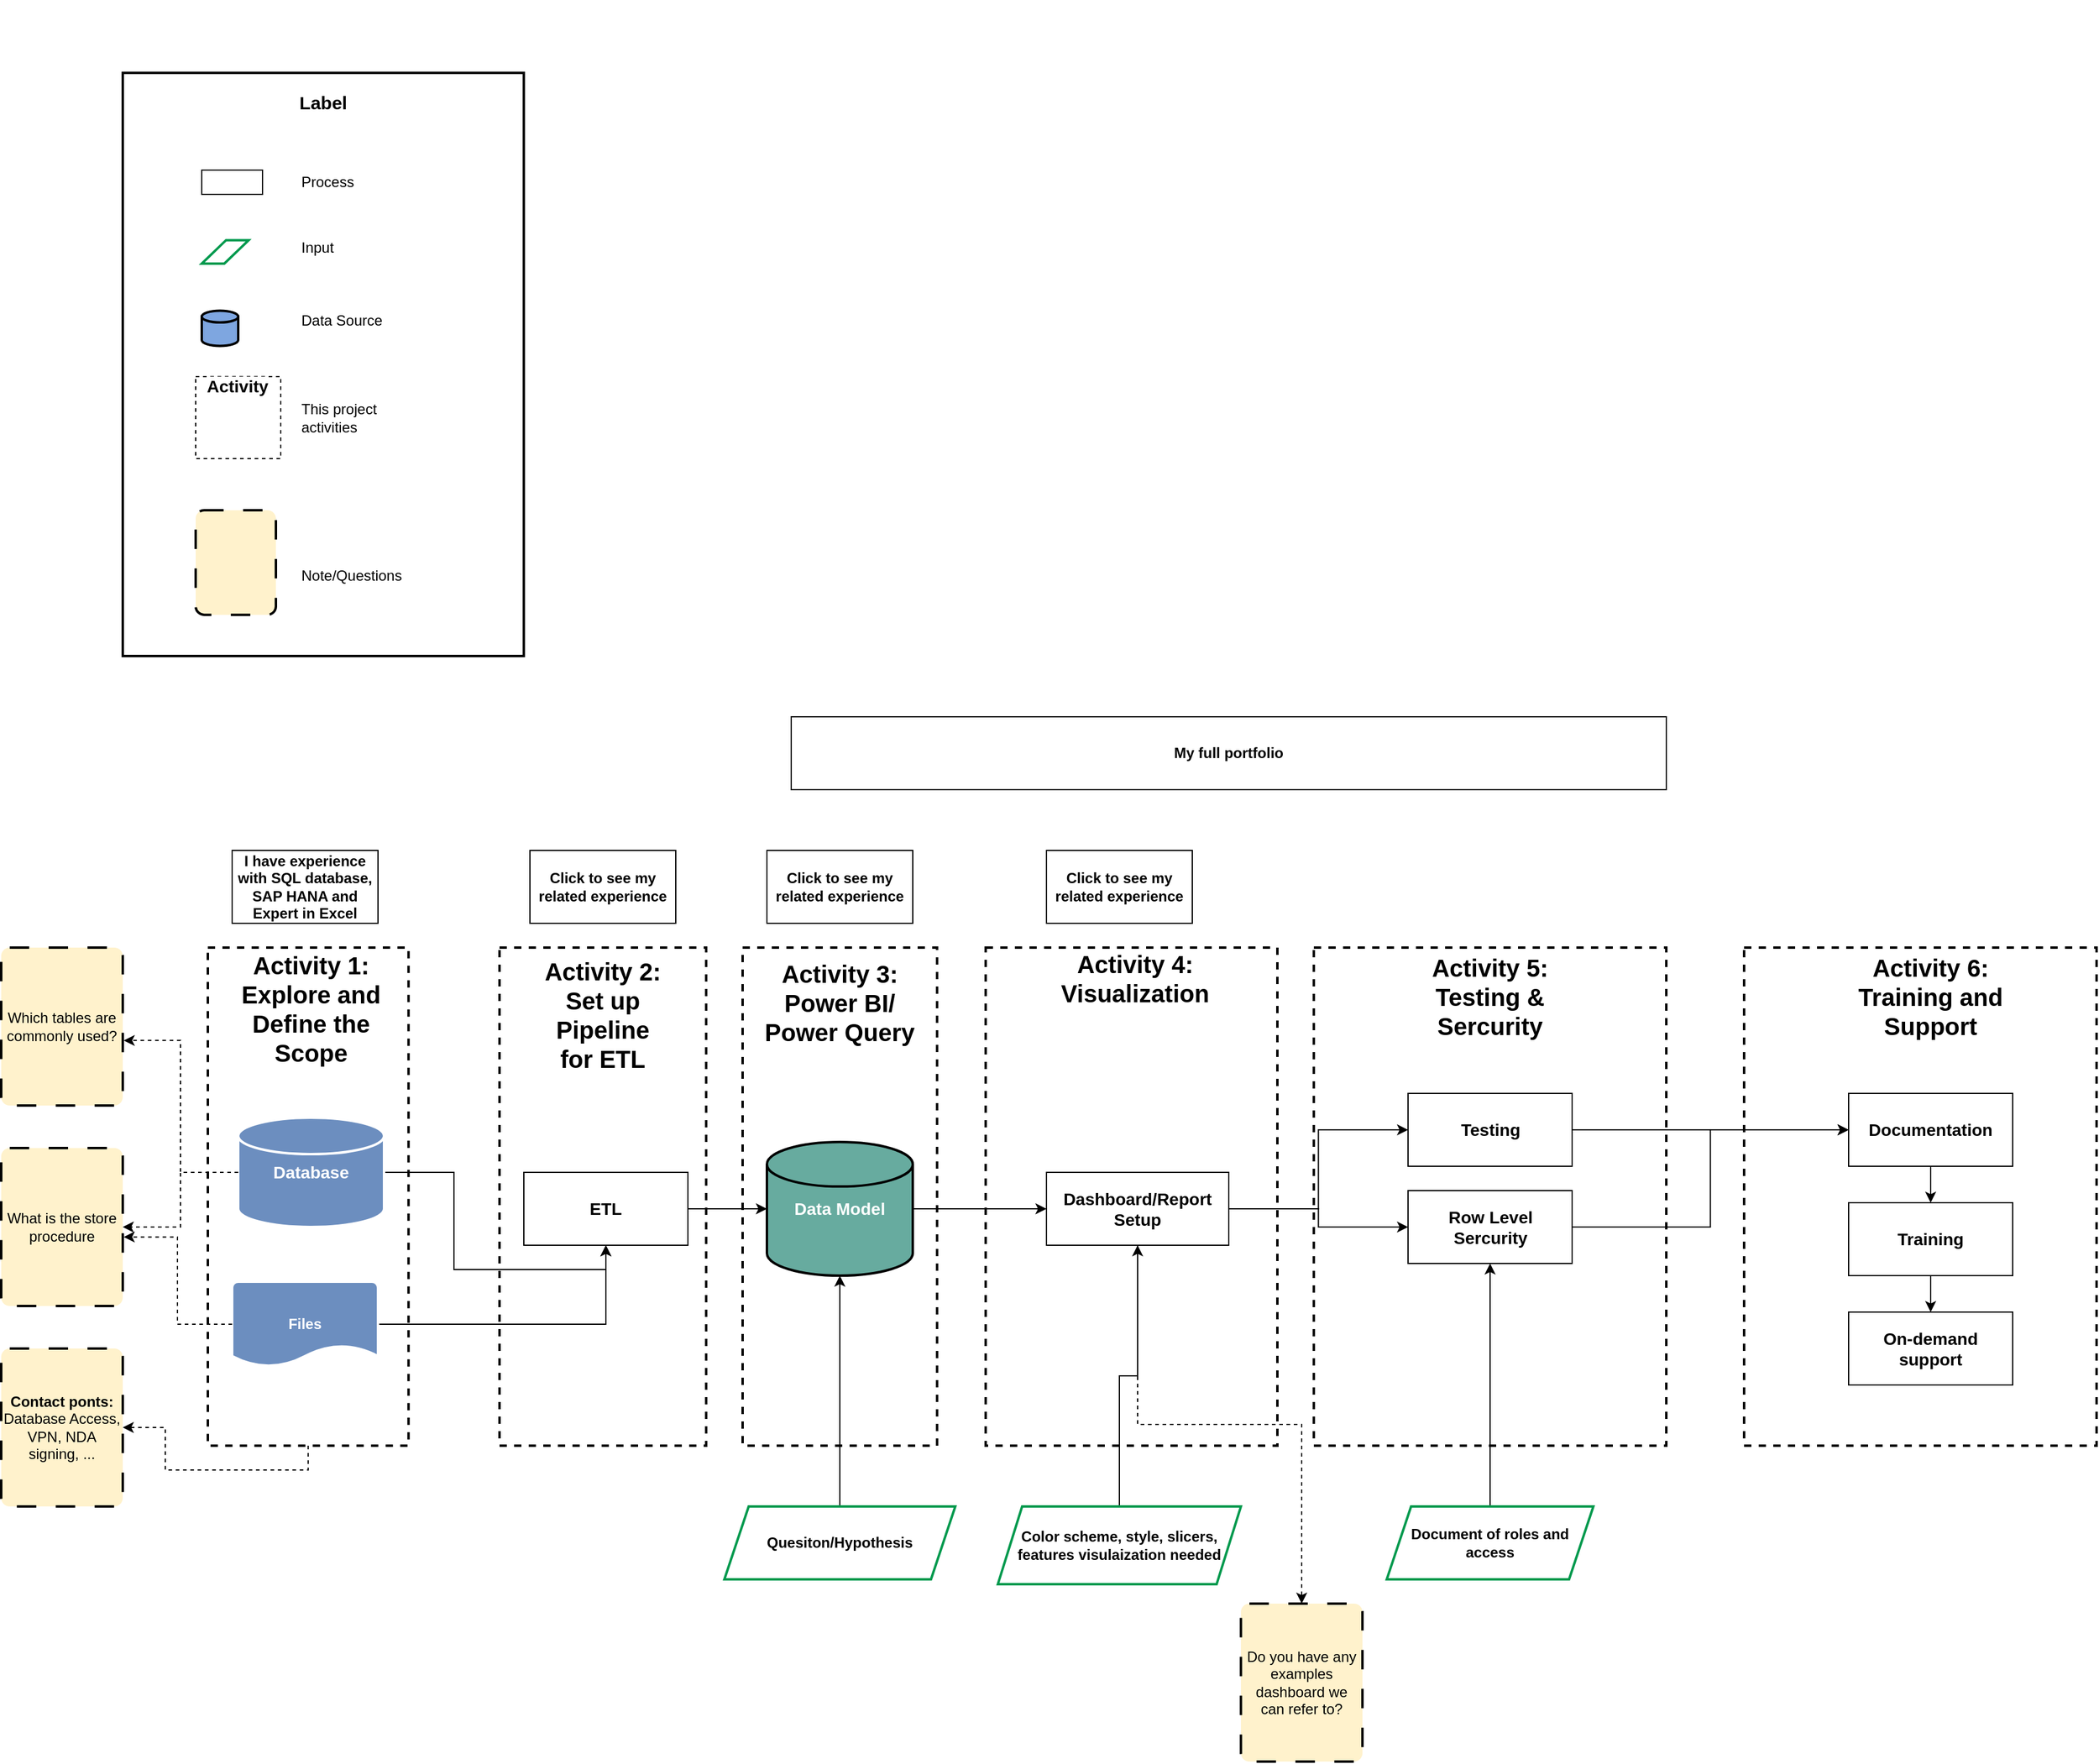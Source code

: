 <mxfile version="23.1.5" type="device">
  <diagram name="Trang-1" id="vloU3t5Wlt9ldOoOrKPs">
    <mxGraphModel dx="2427" dy="2209" grid="1" gridSize="10" guides="1" tooltips="1" connect="1" arrows="1" fold="1" page="1" pageScale="1" pageWidth="827" pageHeight="1169" math="0" shadow="0">
      <root>
        <mxCell id="0" />
        <mxCell id="1" parent="0" />
        <mxCell id="VBYkh6h_Ym9ZZbjOG4hd-4" value="" style="group" parent="1" vertex="1" connectable="0">
          <mxGeometry x="-100" y="-580" width="330" height="540" as="geometry" />
        </mxCell>
        <mxCell id="VBYkh6h_Ym9ZZbjOG4hd-5" value="" style="rounded=0;whiteSpace=wrap;html=1;strokeColor=#000000;strokeWidth=2;" parent="VBYkh6h_Ym9ZZbjOG4hd-4" vertex="1">
          <mxGeometry x="-10.0" y="60" width="330" height="480" as="geometry" />
        </mxCell>
        <mxCell id="VBYkh6h_Ym9ZZbjOG4hd-6" value="" style="shape=parallelogram;perimeter=parallelogramPerimeter;whiteSpace=wrap;html=1;fixedSize=1;fontStyle=1;fillColor=#FFFFFF;strokeWidth=2;strokeColor=#00994D;aspect=fixed;" parent="VBYkh6h_Ym9ZZbjOG4hd-4" vertex="1">
          <mxGeometry x="55.0" y="197.711" width="38.571" height="19.286" as="geometry" />
        </mxCell>
        <mxCell id="VBYkh6h_Ym9ZZbjOG4hd-7" value="Input" style="text;html=1;strokeColor=none;fillColor=none;align=left;verticalAlign=middle;whiteSpace=wrap;rounded=0;" parent="VBYkh6h_Ym9ZZbjOG4hd-4" vertex="1">
          <mxGeometry x="135.0" y="189.997" width="90" height="28.929" as="geometry" />
        </mxCell>
        <mxCell id="VBYkh6h_Ym9ZZbjOG4hd-8" value="" style="strokeWidth=2;html=1;shape=mxgraph.flowchart.database;whiteSpace=wrap;fillColor=#7EA6E0;fontStyle=1" parent="VBYkh6h_Ym9ZZbjOG4hd-4" vertex="1">
          <mxGeometry x="55.0" y="255.784" width="30" height="28.929" as="geometry" />
        </mxCell>
        <mxCell id="VBYkh6h_Ym9ZZbjOG4hd-9" value="Data Source" style="text;html=1;strokeColor=none;fillColor=none;align=left;verticalAlign=middle;whiteSpace=wrap;rounded=0;" parent="VBYkh6h_Ym9ZZbjOG4hd-4" vertex="1">
          <mxGeometry x="135.0" y="249.999" width="90" height="28.929" as="geometry" />
        </mxCell>
        <mxCell id="VBYkh6h_Ym9ZZbjOG4hd-12" value="" style="group" parent="VBYkh6h_Ym9ZZbjOG4hd-4" vertex="1" connectable="0">
          <mxGeometry x="50.0" y="310.004" width="280" height="273.746" as="geometry" />
        </mxCell>
        <mxCell id="VBYkh6h_Ym9ZZbjOG4hd-13" value="" style="rounded=0;whiteSpace=wrap;html=1;dashed=1;" parent="VBYkh6h_Ym9ZZbjOG4hd-12" vertex="1">
          <mxGeometry width="70" height="67.5" as="geometry" />
        </mxCell>
        <mxCell id="VBYkh6h_Ym9ZZbjOG4hd-14" value="&lt;h2&gt;&lt;font style=&quot;font-size: 14px; background-color: rgb(255, 255, 255);&quot;&gt;Activity&lt;/font&gt;&lt;/h2&gt;" style="text;html=1;strokeColor=none;fillColor=none;align=center;verticalAlign=middle;whiteSpace=wrap;rounded=0;fontStyle=1;labelBackgroundColor=none;" parent="VBYkh6h_Ym9ZZbjOG4hd-12" vertex="1">
          <mxGeometry x="5.385" y="4.154" width="59.231" height="6.231" as="geometry" />
        </mxCell>
        <mxCell id="VBYkh6h_Ym9ZZbjOG4hd-15" value="This project activities" style="text;html=1;strokeColor=none;fillColor=none;align=left;verticalAlign=middle;whiteSpace=wrap;rounded=0;" parent="VBYkh6h_Ym9ZZbjOG4hd-4" vertex="1">
          <mxGeometry x="135.0" y="330.0" width="90" height="28.929" as="geometry" />
        </mxCell>
        <mxCell id="VBYkh6h_Ym9ZZbjOG4hd-20" value="&lt;b&gt;&lt;font style=&quot;font-size: 15px;&quot;&gt;Label&lt;/font&gt;&lt;/b&gt;" style="text;html=1;strokeColor=none;fillColor=none;align=center;verticalAlign=middle;whiteSpace=wrap;rounded=0;" parent="VBYkh6h_Ym9ZZbjOG4hd-4" vertex="1">
          <mxGeometry x="125.0" y="70.0" width="60" height="28.929" as="geometry" />
        </mxCell>
        <UserObject label="" link="https://docs.google.com/spreadsheets/d/1ysNRclOhVv_gevUxZhAaRTj4ZWCQhzeqsKsF9FQ4uyw/edit#gid=0" id="VBYkh6h_Ym9ZZbjOG4hd-23">
          <mxCell style="rounded=1;whiteSpace=wrap;html=1;absoluteArcSize=1;arcSize=14;strokeWidth=2;fillColor=#fff2cc;strokeColor=#000000;dashed=1;dashPattern=8 8;" parent="VBYkh6h_Ym9ZZbjOG4hd-4" vertex="1">
            <mxGeometry x="50" y="420" width="66" height="86.07" as="geometry" />
          </mxCell>
        </UserObject>
        <mxCell id="VBYkh6h_Ym9ZZbjOG4hd-24" value="Note/Questions" style="text;html=1;strokeColor=none;fillColor=none;align=left;verticalAlign=middle;whiteSpace=wrap;rounded=0;" parent="VBYkh6h_Ym9ZZbjOG4hd-4" vertex="1">
          <mxGeometry x="135.0" y="459.996" width="145" height="28.929" as="geometry" />
        </mxCell>
        <mxCell id="VBYkh6h_Ym9ZZbjOG4hd-73" value="" style="rounded=0;whiteSpace=wrap;html=1;fontStyle=1;fontSize=14;fillColor=#FFFFFF;strokeWidth=1;strokeColor=#000000;" parent="VBYkh6h_Ym9ZZbjOG4hd-4" vertex="1">
          <mxGeometry x="55" y="140.0" width="50" height="20" as="geometry" />
        </mxCell>
        <mxCell id="VBYkh6h_Ym9ZZbjOG4hd-79" value="Process" style="text;html=1;strokeColor=none;fillColor=none;align=left;verticalAlign=middle;whiteSpace=wrap;rounded=0;" parent="VBYkh6h_Ym9ZZbjOG4hd-4" vertex="1">
          <mxGeometry x="135.0" y="135.537" width="90" height="28.929" as="geometry" />
        </mxCell>
        <mxCell id="VBYkh6h_Ym9ZZbjOG4hd-50" value="" style="rounded=0;whiteSpace=wrap;html=1;dashed=1;strokeWidth=2;" parent="1" vertex="1">
          <mxGeometry x="1224" y="200" width="290" height="410" as="geometry" />
        </mxCell>
        <mxCell id="VBYkh6h_Ym9ZZbjOG4hd-38" value="" style="rounded=0;whiteSpace=wrap;html=1;dashed=1;strokeWidth=2;" parent="1" vertex="1">
          <mxGeometry x="870" y="200" width="290" height="410" as="geometry" />
        </mxCell>
        <mxCell id="VBYkh6h_Ym9ZZbjOG4hd-43" style="edgeStyle=orthogonalEdgeStyle;rounded=0;orthogonalLoop=1;jettySize=auto;html=1;exitX=0.5;exitY=1;exitDx=0;exitDy=0;entryX=1;entryY=0.5;entryDx=0;entryDy=0;dashed=1;" parent="1" source="VBYkh6h_Ym9ZZbjOG4hd-1" target="VBYkh6h_Ym9ZZbjOG4hd-42" edge="1">
          <mxGeometry relative="1" as="geometry" />
        </mxCell>
        <mxCell id="VBYkh6h_Ym9ZZbjOG4hd-1" value="" style="rounded=0;whiteSpace=wrap;html=1;dashed=1;strokeWidth=2;" parent="1" vertex="1">
          <mxGeometry x="-40" y="200" width="165.14" height="410" as="geometry" />
        </mxCell>
        <mxCell id="GbJGEbd5tJttWYPxzcn8-22" value="" style="rounded=0;whiteSpace=wrap;html=1;dashed=1;strokeWidth=2;" parent="1" vertex="1">
          <mxGeometry x="600" y="200" width="240" height="410" as="geometry" />
        </mxCell>
        <mxCell id="GbJGEbd5tJttWYPxzcn8-20" value="" style="rounded=0;whiteSpace=wrap;html=1;dashed=1;strokeWidth=2;" parent="1" vertex="1">
          <mxGeometry x="400" y="200" width="160" height="410" as="geometry" />
        </mxCell>
        <mxCell id="GbJGEbd5tJttWYPxzcn8-18" value="" style="rounded=0;whiteSpace=wrap;html=1;dashed=1;strokeWidth=2;" parent="1" vertex="1">
          <mxGeometry x="200" y="200" width="170" height="410" as="geometry" />
        </mxCell>
        <mxCell id="GbJGEbd5tJttWYPxzcn8-8" style="edgeStyle=orthogonalEdgeStyle;rounded=0;orthogonalLoop=1;jettySize=auto;html=1;exitX=1;exitY=0.5;exitDx=0;exitDy=0;entryX=0;entryY=0.5;entryDx=0;entryDy=0;entryPerimeter=0;fontStyle=1;fontSize=14;" parent="1" source="GbJGEbd5tJttWYPxzcn8-3" target="GbJGEbd5tJttWYPxzcn8-11" edge="1">
          <mxGeometry relative="1" as="geometry">
            <mxPoint x="380" y="415" as="targetPoint" />
          </mxGeometry>
        </mxCell>
        <mxCell id="GbJGEbd5tJttWYPxzcn8-3" value="ETL" style="rounded=0;whiteSpace=wrap;html=1;fontStyle=1;fontSize=14;fillColor=#FFFFFF;strokeWidth=1;strokeColor=#000000;" parent="1" vertex="1">
          <mxGeometry x="220" y="385" width="135" height="60" as="geometry" />
        </mxCell>
        <mxCell id="GbJGEbd5tJttWYPxzcn8-7" style="edgeStyle=orthogonalEdgeStyle;rounded=0;orthogonalLoop=1;jettySize=auto;html=1;exitX=1;exitY=0.5;exitDx=0;exitDy=0;exitPerimeter=0;entryX=0.5;entryY=1;entryDx=0;entryDy=0;fontStyle=1;fontSize=14;" parent="1" source="GbJGEbd5tJttWYPxzcn8-5" target="GbJGEbd5tJttWYPxzcn8-3" edge="1">
          <mxGeometry relative="1" as="geometry" />
        </mxCell>
        <mxCell id="d2Tv3zx6Hwn4MQKzUQaN-4" style="edgeStyle=orthogonalEdgeStyle;rounded=0;orthogonalLoop=1;jettySize=auto;html=1;exitX=0;exitY=0.5;exitDx=0;exitDy=0;exitPerimeter=0;entryX=1;entryY=0.5;entryDx=0;entryDy=0;dashed=1;" parent="1" source="GbJGEbd5tJttWYPxzcn8-5" target="d2Tv3zx6Hwn4MQKzUQaN-2" edge="1">
          <mxGeometry relative="1" as="geometry" />
        </mxCell>
        <mxCell id="GbJGEbd5tJttWYPxzcn8-5" value="Database" style="strokeWidth=2;html=1;shape=mxgraph.flowchart.database;whiteSpace=wrap;verticalAlign=middle;fontStyle=1;fontSize=14;fillColor=#6C8EBF;strokeColor=#FFFFFF;fontColor=#FFFFFF;" parent="1" vertex="1">
          <mxGeometry x="-15" y="340" width="120" height="90" as="geometry" />
        </mxCell>
        <mxCell id="GbJGEbd5tJttWYPxzcn8-10" style="edgeStyle=orthogonalEdgeStyle;rounded=0;orthogonalLoop=1;jettySize=auto;html=1;exitX=1;exitY=0.5;exitDx=0;exitDy=0;exitPerimeter=0;entryX=0.5;entryY=1;entryDx=0;entryDy=0;fontStyle=1;fontSize=14;" parent="1" source="GbJGEbd5tJttWYPxzcn8-9" target="GbJGEbd5tJttWYPxzcn8-3" edge="1">
          <mxGeometry relative="1" as="geometry" />
        </mxCell>
        <mxCell id="GbJGEbd5tJttWYPxzcn8-9" value="&lt;b&gt;Files&lt;/b&gt;" style="strokeWidth=2;html=1;shape=mxgraph.flowchart.document2;whiteSpace=wrap;size=0.25;fillColor=#6C8EBF;strokeColor=#FFFFFF;fontColor=#FFFFFF;" parent="1" vertex="1">
          <mxGeometry x="-20" y="475" width="120" height="70" as="geometry" />
        </mxCell>
        <mxCell id="VBYkh6h_Ym9ZZbjOG4hd-77" style="edgeStyle=orthogonalEdgeStyle;rounded=0;orthogonalLoop=1;jettySize=auto;html=1;exitX=1;exitY=0.5;exitDx=0;exitDy=0;exitPerimeter=0;entryX=0;entryY=0.5;entryDx=0;entryDy=0;" parent="1" source="GbJGEbd5tJttWYPxzcn8-11" target="GbJGEbd5tJttWYPxzcn8-16" edge="1">
          <mxGeometry relative="1" as="geometry" />
        </mxCell>
        <mxCell id="GbJGEbd5tJttWYPxzcn8-11" value="&lt;font color=&quot;#ffffff&quot;&gt;&lt;span style=&quot;background-color: rgb(103, 171, 159);&quot;&gt;Data Model&lt;/span&gt;&lt;/font&gt;" style="strokeWidth=2;html=1;shape=mxgraph.flowchart.database;whiteSpace=wrap;fontStyle=1;fontSize=14;fillColor=#67AB9F;" parent="1" vertex="1">
          <mxGeometry x="420" y="360" width="120" height="110" as="geometry" />
        </mxCell>
        <mxCell id="VBYkh6h_Ym9ZZbjOG4hd-44" style="edgeStyle=orthogonalEdgeStyle;rounded=0;orthogonalLoop=1;jettySize=auto;html=1;exitX=1;exitY=0.5;exitDx=0;exitDy=0;entryX=0;entryY=0.5;entryDx=0;entryDy=0;" parent="1" source="GbJGEbd5tJttWYPxzcn8-16" target="VBYkh6h_Ym9ZZbjOG4hd-40" edge="1">
          <mxGeometry relative="1" as="geometry" />
        </mxCell>
        <mxCell id="VBYkh6h_Ym9ZZbjOG4hd-46" style="edgeStyle=orthogonalEdgeStyle;rounded=0;orthogonalLoop=1;jettySize=auto;html=1;exitX=1;exitY=0.5;exitDx=0;exitDy=0;entryX=0;entryY=0.5;entryDx=0;entryDy=0;" parent="1" source="GbJGEbd5tJttWYPxzcn8-16" target="VBYkh6h_Ym9ZZbjOG4hd-45" edge="1">
          <mxGeometry relative="1" as="geometry" />
        </mxCell>
        <mxCell id="VBYkh6h_Ym9ZZbjOG4hd-67" style="edgeStyle=orthogonalEdgeStyle;rounded=0;orthogonalLoop=1;jettySize=auto;html=1;exitX=0.5;exitY=1;exitDx=0;exitDy=0;entryX=0.5;entryY=0;entryDx=0;entryDy=0;dashed=1;" parent="1" source="GbJGEbd5tJttWYPxzcn8-16" target="VBYkh6h_Ym9ZZbjOG4hd-35" edge="1">
          <mxGeometry relative="1" as="geometry" />
        </mxCell>
        <mxCell id="GbJGEbd5tJttWYPxzcn8-16" value="Dashboard/Report Setup" style="rounded=0;whiteSpace=wrap;html=1;fontStyle=1;fontSize=14;fillColor=#FFFFFF;strokeColor=#000000;" parent="1" vertex="1">
          <mxGeometry x="650" y="385" width="150" height="60" as="geometry" />
        </mxCell>
        <mxCell id="GbJGEbd5tJttWYPxzcn8-19" value="&lt;b style=&quot;border-color: var(--border-color);&quot;&gt;Activity&amp;nbsp;&lt;/b&gt;&lt;b style=&quot;font-size: 20px;&quot;&gt;2: Set up Pipeline for ETL&lt;/b&gt;" style="text;html=1;strokeColor=none;fillColor=none;align=center;verticalAlign=middle;whiteSpace=wrap;rounded=0;fontSize=20;" parent="1" vertex="1">
          <mxGeometry x="230" y="230" width="110" height="50" as="geometry" />
        </mxCell>
        <mxCell id="GbJGEbd5tJttWYPxzcn8-21" value="&lt;b style=&quot;border-color: var(--border-color);&quot;&gt;Activity&lt;/b&gt;&amp;nbsp;3: Power BI/ Power Query" style="text;html=1;strokeColor=none;fillColor=none;align=center;verticalAlign=middle;whiteSpace=wrap;rounded=0;fontStyle=1;fontSize=20;" parent="1" vertex="1">
          <mxGeometry x="410" y="230" width="140" height="30" as="geometry" />
        </mxCell>
        <mxCell id="GbJGEbd5tJttWYPxzcn8-23" value="&lt;b style=&quot;border-color: var(--border-color);&quot;&gt;Activity&amp;nbsp;&lt;/b&gt;4: Visualization" style="text;html=1;strokeColor=none;fillColor=none;align=center;verticalAlign=middle;whiteSpace=wrap;rounded=0;fontStyle=1;fontSize=20;" parent="1" vertex="1">
          <mxGeometry x="650.0" y="210" width="145.7" height="30" as="geometry" />
        </mxCell>
        <UserObject label="&lt;b&gt;Click to see my related experience&lt;/b&gt;" link="https://github.com/thong-pm/Data_Port/tree/main/Python/Transform%20Survey%20Data" linkTarget="_blank" id="GbJGEbd5tJttWYPxzcn8-27">
          <mxCell style="rounded=0;whiteSpace=wrap;html=1;" parent="1" vertex="1">
            <mxGeometry x="225" y="120" width="120" height="60" as="geometry" />
          </mxCell>
        </UserObject>
        <UserObject label="&lt;b style=&quot;border-color: var(--border-color);&quot;&gt;Click to see my related experience&lt;/b&gt;" linkTarget="_blank" link="https://thong-pm.github.io/project/" id="GbJGEbd5tJttWYPxzcn8-29">
          <mxCell style="rounded=0;whiteSpace=wrap;html=1;" parent="1" vertex="1">
            <mxGeometry x="420" y="120" width="120" height="60" as="geometry" />
          </mxCell>
        </UserObject>
        <UserObject label="&lt;b&gt;My full portfolio&lt;/b&gt;" link="https://thong-pm.github.io/" linkTarget="_blank" id="GbJGEbd5tJttWYPxzcn8-30">
          <mxCell style="rounded=0;whiteSpace=wrap;html=1;" parent="1" vertex="1">
            <mxGeometry x="440" y="10" width="720" height="60" as="geometry" />
          </mxCell>
        </UserObject>
        <mxCell id="VBYkh6h_Ym9ZZbjOG4hd-2" value="&lt;b style=&quot;font-size: 20px;&quot;&gt;Activity 1: Explore and Define the Scope&lt;/b&gt;" style="text;html=1;strokeColor=none;fillColor=none;align=center;verticalAlign=middle;whiteSpace=wrap;rounded=0;fontSize=20;" parent="1" vertex="1">
          <mxGeometry x="-20" y="220" width="130" height="60" as="geometry" />
        </mxCell>
        <UserObject label="&lt;div&gt;Which tables are commonly used?&lt;/div&gt;" id="VBYkh6h_Ym9ZZbjOG4hd-33">
          <mxCell style="rounded=1;whiteSpace=wrap;html=1;absoluteArcSize=1;arcSize=14;strokeWidth=2;fillColor=#fff2cc;strokeColor=#000000;dashed=1;dashPattern=8 8;" parent="1" vertex="1">
            <mxGeometry x="-210" y="200" width="100" height="130" as="geometry" />
          </mxCell>
        </UserObject>
        <UserObject label="Do you have any examples dashboard we can refer to?" id="VBYkh6h_Ym9ZZbjOG4hd-35">
          <mxCell style="rounded=1;whiteSpace=wrap;html=1;absoluteArcSize=1;arcSize=14;strokeWidth=2;fillColor=#fff2cc;strokeColor=#000000;dashed=1;dashPattern=8 8;" parent="1" vertex="1">
            <mxGeometry x="810" y="740" width="100" height="130" as="geometry" />
          </mxCell>
        </UserObject>
        <mxCell id="VBYkh6h_Ym9ZZbjOG4hd-39" value="&lt;b style=&quot;border-color: var(--border-color);&quot;&gt;Activity&amp;nbsp;&lt;/b&gt;5: Testing &amp;amp; Sercurity" style="text;html=1;strokeColor=none;fillColor=none;align=center;verticalAlign=middle;whiteSpace=wrap;rounded=0;fontStyle=1;fontSize=20;" parent="1" vertex="1">
          <mxGeometry x="937.8" y="220" width="154.4" height="40" as="geometry" />
        </mxCell>
        <mxCell id="VBYkh6h_Ym9ZZbjOG4hd-53" style="edgeStyle=orthogonalEdgeStyle;rounded=0;orthogonalLoop=1;jettySize=auto;html=1;exitX=1;exitY=0.5;exitDx=0;exitDy=0;entryX=0;entryY=0.5;entryDx=0;entryDy=0;" parent="1" source="VBYkh6h_Ym9ZZbjOG4hd-40" target="VBYkh6h_Ym9ZZbjOG4hd-52" edge="1">
          <mxGeometry relative="1" as="geometry" />
        </mxCell>
        <mxCell id="VBYkh6h_Ym9ZZbjOG4hd-40" value="Testing" style="rounded=0;whiteSpace=wrap;html=1;fontStyle=1;fontSize=14;fillColor=#FFFFFF;strokeWidth=1;strokeColor=#000000;" parent="1" vertex="1">
          <mxGeometry x="947.5" y="320" width="135" height="60" as="geometry" />
        </mxCell>
        <UserObject label="&lt;b&gt;Contact ponts:&lt;br&gt;&lt;/b&gt;Database Access, VPN, NDA signing, ..." id="VBYkh6h_Ym9ZZbjOG4hd-42">
          <mxCell style="rounded=1;whiteSpace=wrap;html=1;absoluteArcSize=1;arcSize=14;strokeWidth=2;fillColor=#fff2cc;strokeColor=#000000;dashed=1;dashPattern=8 8;" parent="1" vertex="1">
            <mxGeometry x="-210" y="530" width="100" height="130" as="geometry" />
          </mxCell>
        </UserObject>
        <mxCell id="VBYkh6h_Ym9ZZbjOG4hd-54" style="edgeStyle=orthogonalEdgeStyle;rounded=0;orthogonalLoop=1;jettySize=auto;html=1;exitX=1;exitY=0.5;exitDx=0;exitDy=0;entryX=0;entryY=0.5;entryDx=0;entryDy=0;" parent="1" source="VBYkh6h_Ym9ZZbjOG4hd-45" target="VBYkh6h_Ym9ZZbjOG4hd-52" edge="1">
          <mxGeometry relative="1" as="geometry" />
        </mxCell>
        <mxCell id="VBYkh6h_Ym9ZZbjOG4hd-45" value="Row Level Sercurity" style="rounded=0;whiteSpace=wrap;html=1;fontStyle=1;fontSize=14;fillColor=#FFFFFF;strokeWidth=1;strokeColor=#000000;" parent="1" vertex="1">
          <mxGeometry x="947.5" y="400" width="135" height="60" as="geometry" />
        </mxCell>
        <mxCell id="VBYkh6h_Ym9ZZbjOG4hd-65" style="edgeStyle=orthogonalEdgeStyle;rounded=0;orthogonalLoop=1;jettySize=auto;html=1;exitX=0.5;exitY=0;exitDx=0;exitDy=0;" parent="1" source="VBYkh6h_Ym9ZZbjOG4hd-48" target="VBYkh6h_Ym9ZZbjOG4hd-45" edge="1">
          <mxGeometry relative="1" as="geometry" />
        </mxCell>
        <UserObject label="Document of roles and access" linkTarget="_blank" id="VBYkh6h_Ym9ZZbjOG4hd-48">
          <mxCell style="shape=parallelogram;perimeter=parallelogramPerimeter;whiteSpace=wrap;html=1;fixedSize=1;fontStyle=1;fillColor=#FFFFFF;strokeWidth=2;strokeColor=#00994D;" parent="1" vertex="1">
            <mxGeometry x="930" y="660" width="170" height="60" as="geometry" />
          </mxCell>
        </UserObject>
        <mxCell id="VBYkh6h_Ym9ZZbjOG4hd-51" value="&lt;b style=&quot;border-color: var(--border-color);&quot;&gt;Activity&amp;nbsp;&lt;/b&gt;6: Training and Support" style="text;html=1;strokeColor=none;fillColor=none;align=center;verticalAlign=middle;whiteSpace=wrap;rounded=0;fontStyle=1;fontSize=20;" parent="1" vertex="1">
          <mxGeometry x="1306.05" y="220" width="142.9" height="40" as="geometry" />
        </mxCell>
        <mxCell id="VBYkh6h_Ym9ZZbjOG4hd-59" style="edgeStyle=orthogonalEdgeStyle;rounded=0;orthogonalLoop=1;jettySize=auto;html=1;exitX=0.5;exitY=1;exitDx=0;exitDy=0;entryX=0.5;entryY=0;entryDx=0;entryDy=0;" parent="1" source="VBYkh6h_Ym9ZZbjOG4hd-52" target="VBYkh6h_Ym9ZZbjOG4hd-56" edge="1">
          <mxGeometry relative="1" as="geometry" />
        </mxCell>
        <mxCell id="VBYkh6h_Ym9ZZbjOG4hd-52" value="Documentation" style="rounded=0;whiteSpace=wrap;html=1;fontStyle=1;fontSize=14;fillColor=#FFFFFF;strokeWidth=1;strokeColor=#000000;" parent="1" vertex="1">
          <mxGeometry x="1310" y="320" width="135" height="60" as="geometry" />
        </mxCell>
        <mxCell id="VBYkh6h_Ym9ZZbjOG4hd-60" style="edgeStyle=orthogonalEdgeStyle;rounded=0;orthogonalLoop=1;jettySize=auto;html=1;exitX=0.5;exitY=1;exitDx=0;exitDy=0;" parent="1" source="VBYkh6h_Ym9ZZbjOG4hd-56" target="VBYkh6h_Ym9ZZbjOG4hd-57" edge="1">
          <mxGeometry relative="1" as="geometry" />
        </mxCell>
        <mxCell id="VBYkh6h_Ym9ZZbjOG4hd-56" value="Training" style="rounded=0;whiteSpace=wrap;html=1;fontStyle=1;fontSize=14;fillColor=#FFFFFF;strokeWidth=1;strokeColor=#000000;" parent="1" vertex="1">
          <mxGeometry x="1310" y="410" width="135" height="60" as="geometry" />
        </mxCell>
        <mxCell id="VBYkh6h_Ym9ZZbjOG4hd-57" value="On-demand support" style="rounded=0;whiteSpace=wrap;html=1;fontStyle=1;fontSize=14;fillColor=#FFFFFF;strokeWidth=1;strokeColor=#000000;" parent="1" vertex="1">
          <mxGeometry x="1310" y="500" width="135" height="60" as="geometry" />
        </mxCell>
        <mxCell id="VBYkh6h_Ym9ZZbjOG4hd-80" style="edgeStyle=orthogonalEdgeStyle;rounded=0;orthogonalLoop=1;jettySize=auto;html=1;exitX=0.5;exitY=0;exitDx=0;exitDy=0;entryX=0.5;entryY=1;entryDx=0;entryDy=0;" parent="1" source="VBYkh6h_Ym9ZZbjOG4hd-62" target="GbJGEbd5tJttWYPxzcn8-16" edge="1">
          <mxGeometry relative="1" as="geometry" />
        </mxCell>
        <UserObject label="Color scheme, style, slicers, features visulaization needed" linkTarget="_blank" id="VBYkh6h_Ym9ZZbjOG4hd-62">
          <mxCell style="shape=parallelogram;perimeter=parallelogramPerimeter;whiteSpace=wrap;html=1;fixedSize=1;fontStyle=1;fillColor=#FFFFFF;strokeWidth=2;strokeColor=#00994D;" parent="1" vertex="1">
            <mxGeometry x="610" y="660" width="200" height="64" as="geometry" />
          </mxCell>
        </UserObject>
        <UserObject label="&lt;b style=&quot;border-color: var(--border-color);&quot;&gt;Click to see my related experience&lt;/b&gt;" link="https://thong-pm.github.io/project/" linkTarget="_blank" id="GbJGEbd5tJttWYPxzcn8-28">
          <mxCell style="rounded=0;whiteSpace=wrap;html=1;" parent="1" vertex="1">
            <mxGeometry x="650" y="120" width="120" height="60" as="geometry" />
          </mxCell>
        </UserObject>
        <mxCell id="VBYkh6h_Ym9ZZbjOG4hd-70" style="edgeStyle=orthogonalEdgeStyle;rounded=0;orthogonalLoop=1;jettySize=auto;html=1;exitX=0.5;exitY=0;exitDx=0;exitDy=0;" parent="1" source="VBYkh6h_Ym9ZZbjOG4hd-68" target="GbJGEbd5tJttWYPxzcn8-11" edge="1">
          <mxGeometry relative="1" as="geometry" />
        </mxCell>
        <UserObject label="Quesiton/Hypothesis" linkTarget="_blank" id="VBYkh6h_Ym9ZZbjOG4hd-68">
          <mxCell style="shape=parallelogram;perimeter=parallelogramPerimeter;whiteSpace=wrap;html=1;fixedSize=1;fontStyle=1;fillColor=#FFFFFF;strokeWidth=2;strokeColor=#00994D;" parent="1" vertex="1">
            <mxGeometry x="385" y="660" width="190" height="60" as="geometry" />
          </mxCell>
        </UserObject>
        <UserObject label="&lt;b&gt;I have experience with SQL database, SAP HANA and Expert in Excel&lt;/b&gt;" link="https://github.com/thong-pm/Data_Port/tree/main/SQL%20projects" linkTarget="_blank" id="VBYkh6h_Ym9ZZbjOG4hd-72">
          <mxCell style="rounded=0;whiteSpace=wrap;html=1;" parent="1" vertex="1">
            <mxGeometry x="-20" y="120" width="120" height="60" as="geometry" />
          </mxCell>
        </UserObject>
        <mxCell id="d2Tv3zx6Hwn4MQKzUQaN-1" style="edgeStyle=orthogonalEdgeStyle;rounded=0;orthogonalLoop=1;jettySize=auto;html=1;exitX=0;exitY=0.5;exitDx=0;exitDy=0;exitPerimeter=0;entryX=1.008;entryY=0.588;entryDx=0;entryDy=0;entryPerimeter=0;dashed=1;" parent="1" source="GbJGEbd5tJttWYPxzcn8-5" target="VBYkh6h_Ym9ZZbjOG4hd-33" edge="1">
          <mxGeometry relative="1" as="geometry" />
        </mxCell>
        <UserObject label="&lt;div&gt;What is the store procedure&lt;/div&gt;" id="d2Tv3zx6Hwn4MQKzUQaN-2">
          <mxCell style="rounded=1;whiteSpace=wrap;html=1;absoluteArcSize=1;arcSize=14;strokeWidth=2;fillColor=#fff2cc;strokeColor=#000000;dashed=1;dashPattern=8 8;" parent="1" vertex="1">
            <mxGeometry x="-210" y="365" width="100" height="130" as="geometry" />
          </mxCell>
        </UserObject>
        <mxCell id="d2Tv3zx6Hwn4MQKzUQaN-5" style="edgeStyle=orthogonalEdgeStyle;rounded=0;orthogonalLoop=1;jettySize=auto;html=1;exitX=0;exitY=0.5;exitDx=0;exitDy=0;exitPerimeter=0;entryX=1.008;entryY=0.563;entryDx=0;entryDy=0;entryPerimeter=0;dashed=1;" parent="1" source="GbJGEbd5tJttWYPxzcn8-9" target="d2Tv3zx6Hwn4MQKzUQaN-2" edge="1">
          <mxGeometry relative="1" as="geometry" />
        </mxCell>
      </root>
    </mxGraphModel>
  </diagram>
</mxfile>
